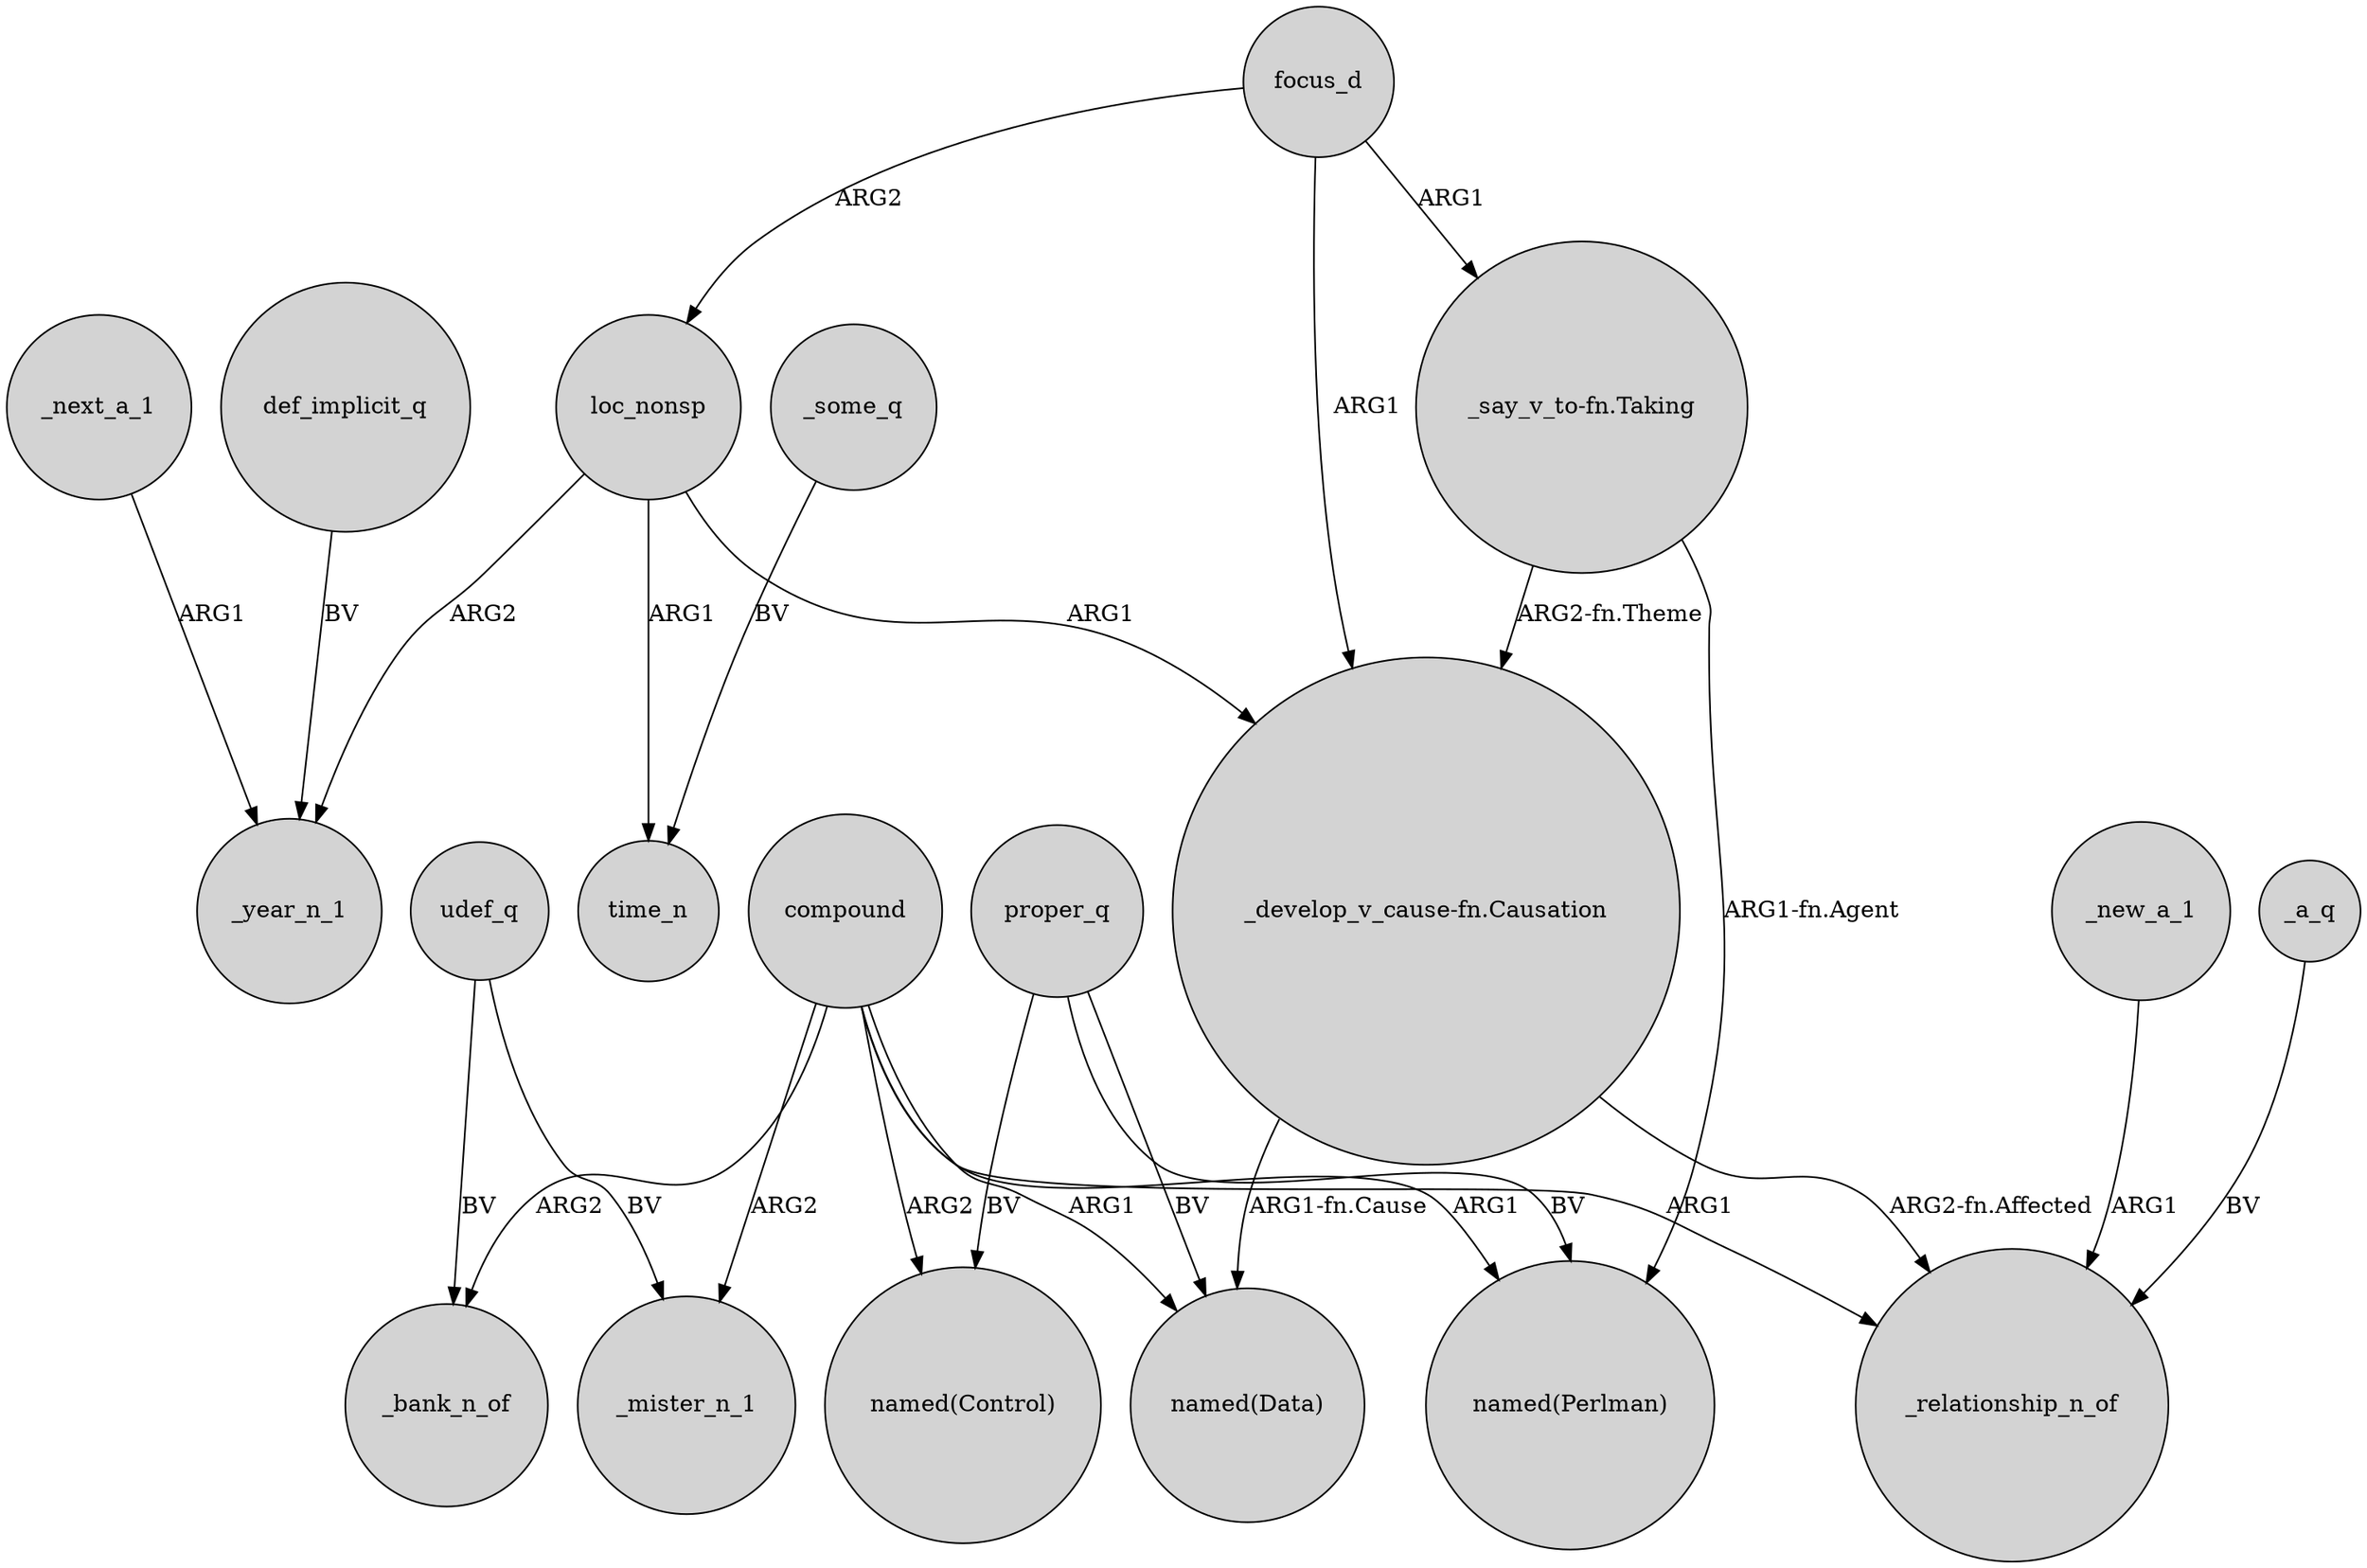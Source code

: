 digraph {
	node [shape=circle style=filled]
	proper_q -> "named(Control)" [label=BV]
	"_develop_v_cause-fn.Causation" -> _relationship_n_of [label="ARG2-fn.Affected"]
	compound -> _mister_n_1 [label=ARG2]
	compound -> "named(Perlman)" [label=ARG1]
	focus_d -> "_say_v_to-fn.Taking" [label=ARG1]
	compound -> "named(Control)" [label=ARG2]
	def_implicit_q -> _year_n_1 [label=BV]
	_new_a_1 -> _relationship_n_of [label=ARG1]
	udef_q -> _bank_n_of [label=BV]
	"_say_v_to-fn.Taking" -> "named(Perlman)" [label="ARG1-fn.Agent"]
	proper_q -> "named(Data)" [label=BV]
	focus_d -> loc_nonsp [label=ARG2]
	udef_q -> _mister_n_1 [label=BV]
	compound -> "named(Data)" [label=ARG1]
	loc_nonsp -> _year_n_1 [label=ARG2]
	proper_q -> "named(Perlman)" [label=BV]
	compound -> _relationship_n_of [label=ARG1]
	_some_q -> time_n [label=BV]
	loc_nonsp -> time_n [label=ARG1]
	loc_nonsp -> "_develop_v_cause-fn.Causation" [label=ARG1]
	"_develop_v_cause-fn.Causation" -> "named(Data)" [label="ARG1-fn.Cause"]
	_next_a_1 -> _year_n_1 [label=ARG1]
	"_say_v_to-fn.Taking" -> "_develop_v_cause-fn.Causation" [label="ARG2-fn.Theme"]
	_a_q -> _relationship_n_of [label=BV]
	compound -> _bank_n_of [label=ARG2]
	focus_d -> "_develop_v_cause-fn.Causation" [label=ARG1]
}
